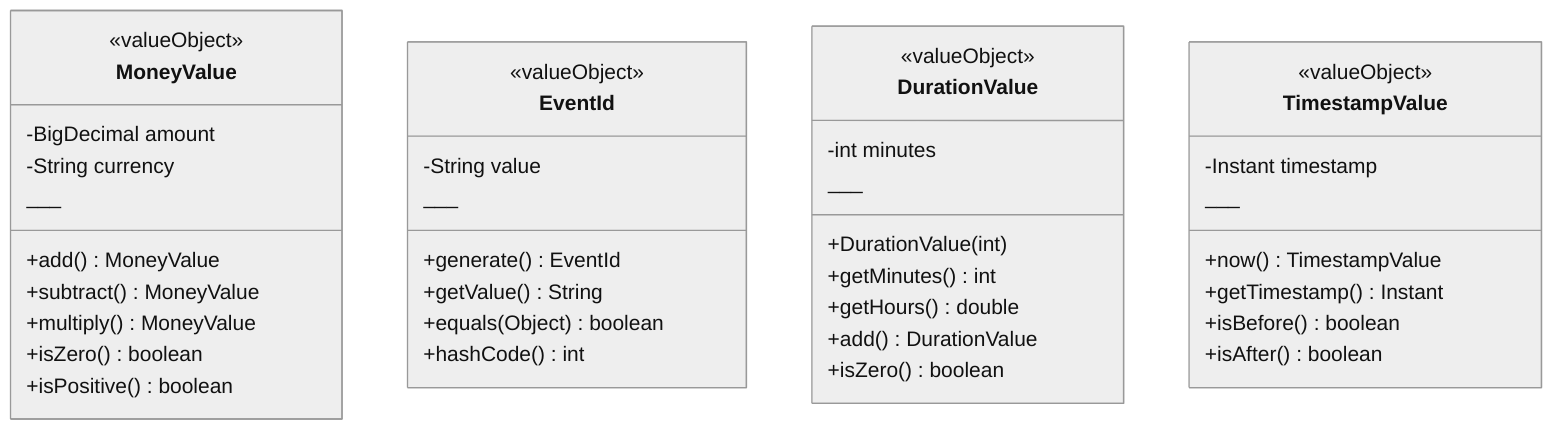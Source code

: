 %%{init: {'theme':'neutral'}}%%
classDiagram
    class MoneyValue {
        <<valueObject>>
        -BigDecimal amount
        -String currency
        ___
        +add() MoneyValue
        +subtract() MoneyValue
        +multiply() MoneyValue
        +isZero() boolean
        +isPositive() boolean
    }
    
    class EventId {
        <<valueObject>>
        -String value
        ___
        +generate() EventId
        +getValue() String
        +equals(Object) boolean
        +hashCode() int
    }
    
    class DurationValue {
        <<valueObject>>
        -int minutes
        ___
        +DurationValue(int)
        +getMinutes() int
        +getHours() double
        +add() DurationValue
        +isZero() boolean
    }
    
    class TimestampValue {
        <<valueObject>>
        -Instant timestamp
        ___
        +now() TimestampValue
        +getTimestamp() Instant
        +isBefore() boolean
        +isAfter() boolean
    }